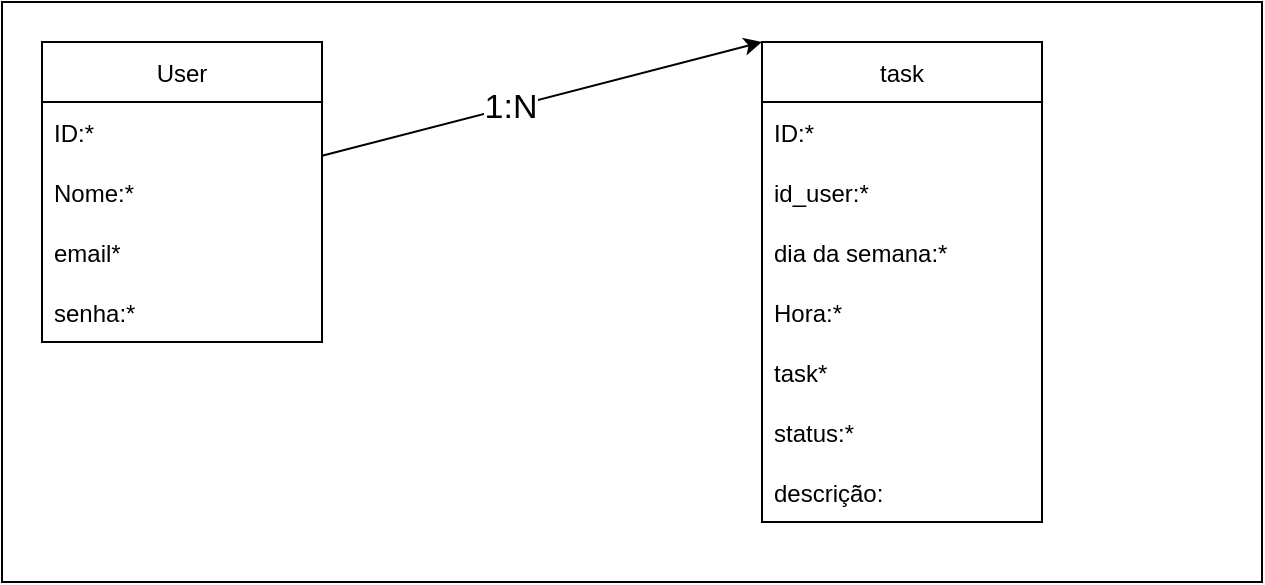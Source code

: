 <mxfile>
    <diagram id="Wl567JedKcMVY3Tsdymd" name="entitys">
        <mxGraphModel dx="270" dy="381" grid="1" gridSize="10" guides="1" tooltips="1" connect="1" arrows="1" fold="1" page="1" pageScale="1" pageWidth="827" pageHeight="1169" math="0" shadow="0">
            <root>
                <mxCell id="0"/>
                <mxCell id="1" parent="0"/>
                <mxCell id="2" value="" style="rounded=0;whiteSpace=wrap;html=1;" parent="1" vertex="1">
                    <mxGeometry x="110" width="630" height="290" as="geometry"/>
                </mxCell>
                <mxCell id="21" style="edgeStyle=none;html=1;entryX=0;entryY=0;entryDx=0;entryDy=0;" parent="1" source="4" target="10" edge="1">
                    <mxGeometry relative="1" as="geometry"/>
                </mxCell>
                <mxCell id="22" value="&lt;p style=&quot;line-height: 2&quot;&gt;&lt;font style=&quot;font-size: 17px&quot;&gt;1:N&lt;/font&gt;&lt;/p&gt;" style="edgeLabel;html=1;align=center;verticalAlign=middle;resizable=0;points=[];" parent="21" vertex="1" connectable="0">
                    <mxGeometry x="-0.143" y="1" relative="1" as="geometry">
                        <mxPoint as="offset"/>
                    </mxGeometry>
                </mxCell>
                <object label="User" id="4">
                    <mxCell style="swimlane;fontStyle=0;childLayout=stackLayout;horizontal=1;startSize=30;horizontalStack=0;resizeParent=1;resizeParentMax=0;resizeLast=0;collapsible=1;marginBottom=0;" parent="1" vertex="1">
                        <mxGeometry x="130" y="20" width="140" height="150" as="geometry">
                            <mxRectangle x="20" y="20" width="60" height="30" as="alternateBounds"/>
                        </mxGeometry>
                    </mxCell>
                </object>
                <mxCell id="15" value="ID:*" style="text;strokeColor=none;fillColor=none;align=left;verticalAlign=middle;spacingLeft=4;spacingRight=4;overflow=hidden;points=[[0,0.5],[1,0.5]];portConstraint=eastwest;rotatable=0;" parent="4" vertex="1">
                    <mxGeometry y="30" width="140" height="30" as="geometry"/>
                </mxCell>
                <mxCell id="5" value="Nome:*" style="text;strokeColor=none;fillColor=none;align=left;verticalAlign=middle;spacingLeft=4;spacingRight=4;overflow=hidden;points=[[0,0.5],[1,0.5]];portConstraint=eastwest;rotatable=0;" parent="4" vertex="1">
                    <mxGeometry y="60" width="140" height="30" as="geometry"/>
                </mxCell>
                <mxCell id="6" value="email*" style="text;strokeColor=none;fillColor=none;align=left;verticalAlign=middle;spacingLeft=4;spacingRight=4;overflow=hidden;points=[[0,0.5],[1,0.5]];portConstraint=eastwest;rotatable=0;" parent="4" vertex="1">
                    <mxGeometry y="90" width="140" height="30" as="geometry"/>
                </mxCell>
                <mxCell id="7" value="senha:*" style="text;strokeColor=none;fillColor=none;align=left;verticalAlign=middle;spacingLeft=4;spacingRight=4;overflow=hidden;points=[[0,0.5],[1,0.5]];portConstraint=eastwest;rotatable=0;" parent="4" vertex="1">
                    <mxGeometry y="120" width="140" height="30" as="geometry"/>
                </mxCell>
                <object label="task" id="10">
                    <mxCell style="swimlane;fontStyle=0;childLayout=stackLayout;horizontal=1;startSize=30;horizontalStack=0;resizeParent=1;resizeParentMax=0;resizeLast=0;collapsible=1;marginBottom=0;" parent="1" vertex="1">
                        <mxGeometry x="490" y="20" width="140" height="240" as="geometry">
                            <mxRectangle x="60" y="60" width="60" height="30" as="alternateBounds"/>
                        </mxGeometry>
                    </mxCell>
                </object>
                <mxCell id="16" value="ID:*" style="text;strokeColor=none;fillColor=none;align=left;verticalAlign=middle;spacingLeft=4;spacingRight=4;overflow=hidden;points=[[0,0.5],[1,0.5]];portConstraint=eastwest;rotatable=0;" parent="10" vertex="1">
                    <mxGeometry y="30" width="140" height="30" as="geometry"/>
                </mxCell>
                <mxCell id="17" value="id_user:*" style="text;strokeColor=none;fillColor=none;align=left;verticalAlign=middle;spacingLeft=4;spacingRight=4;overflow=hidden;points=[[0,0.5],[1,0.5]];portConstraint=eastwest;rotatable=0;" parent="10" vertex="1">
                    <mxGeometry y="60" width="140" height="30" as="geometry"/>
                </mxCell>
                <mxCell id="18" value="dia da semana:*" style="text;strokeColor=none;fillColor=none;align=left;verticalAlign=middle;spacingLeft=4;spacingRight=4;overflow=hidden;points=[[0,0.5],[1,0.5]];portConstraint=eastwest;rotatable=0;" parent="10" vertex="1">
                    <mxGeometry y="90" width="140" height="30" as="geometry"/>
                </mxCell>
                <mxCell id="11" value="Hora:*" style="text;strokeColor=none;fillColor=none;align=left;verticalAlign=middle;spacingLeft=4;spacingRight=4;overflow=hidden;points=[[0,0.5],[1,0.5]];portConstraint=eastwest;rotatable=0;" parent="10" vertex="1">
                    <mxGeometry y="120" width="140" height="30" as="geometry"/>
                </mxCell>
                <mxCell id="12" value="task*" style="text;strokeColor=none;fillColor=none;align=left;verticalAlign=middle;spacingLeft=4;spacingRight=4;overflow=hidden;points=[[0,0.5],[1,0.5]];portConstraint=eastwest;rotatable=0;" parent="10" vertex="1">
                    <mxGeometry y="150" width="140" height="30" as="geometry"/>
                </mxCell>
                <mxCell id="13" value="status:*" style="text;strokeColor=none;fillColor=none;align=left;verticalAlign=middle;spacingLeft=4;spacingRight=4;overflow=hidden;points=[[0,0.5],[1,0.5]];portConstraint=eastwest;rotatable=0;" parent="10" vertex="1">
                    <mxGeometry y="180" width="140" height="30" as="geometry"/>
                </mxCell>
                <mxCell id="14" value="descrição:" style="text;strokeColor=none;fillColor=none;align=left;verticalAlign=middle;spacingLeft=4;spacingRight=4;overflow=hidden;points=[[0,0.5],[1,0.5]];portConstraint=eastwest;rotatable=0;" parent="10" vertex="1">
                    <mxGeometry y="210" width="140" height="30" as="geometry"/>
                </mxCell>
            </root>
        </mxGraphModel>
    </diagram>
    <diagram id="oHDqwYb0Tum30mufE5s1" name="arquitetura">
        <mxGraphModel dx="1930" dy="2486" grid="1" gridSize="10" guides="1" tooltips="1" connect="1" arrows="1" fold="1" page="1" pageScale="1" pageWidth="827" pageHeight="1169" math="0" shadow="0">
            <root>
                <mxCell id="fX6uAsFmDHwDGf4h2YZ0-0"/>
                <mxCell id="fX6uAsFmDHwDGf4h2YZ0-1" parent="fX6uAsFmDHwDGf4h2YZ0-0"/>
                <mxCell id="fX6uAsFmDHwDGf4h2YZ0-35" value="" style="group" vertex="1" connectable="0" parent="fX6uAsFmDHwDGf4h2YZ0-1">
                    <mxGeometry x="190" width="880" height="680" as="geometry"/>
                </mxCell>
                <mxCell id="fX6uAsFmDHwDGf4h2YZ0-2" value="" style="rounded=0;whiteSpace=wrap;html=1;fontSize=17;strokeColor=#CCCC00;container=1;" vertex="1" parent="fX6uAsFmDHwDGf4h2YZ0-35">
                    <mxGeometry y="170" width="880" height="510" as="geometry"/>
                </mxCell>
                <mxCell id="fX6uAsFmDHwDGf4h2YZ0-14" value="" style="group" vertex="1" connectable="0" parent="fX6uAsFmDHwDGf4h2YZ0-2">
                    <mxGeometry x="10" width="880" height="510" as="geometry"/>
                </mxCell>
                <mxCell id="fX6uAsFmDHwDGf4h2YZ0-3" value="Database" style="text;html=1;strokeColor=#CCCC00;fillColor=none;align=center;verticalAlign=middle;whiteSpace=wrap;rounded=0;fontSize=17;" vertex="1" parent="fX6uAsFmDHwDGf4h2YZ0-14">
                    <mxGeometry x="-10" width="120" height="30" as="geometry"/>
                </mxCell>
                <mxCell id="fX6uAsFmDHwDGf4h2YZ0-4" value="" style="rounded=0;whiteSpace=wrap;html=1;fontSize=17;strokeColor=#CCCC00;fillColor=none;" vertex="1" parent="fX6uAsFmDHwDGf4h2YZ0-14">
                    <mxGeometry x="20" y="40" width="330" height="440" as="geometry"/>
                </mxCell>
                <mxCell id="fX6uAsFmDHwDGf4h2YZ0-5" value="" style="rounded=0;whiteSpace=wrap;html=1;fontSize=17;strokeColor=#CCCC00;fillColor=none;" vertex="1" parent="fX6uAsFmDHwDGf4h2YZ0-14">
                    <mxGeometry x="420" y="40" width="410" height="440" as="geometry"/>
                </mxCell>
                <mxCell id="fX6uAsFmDHwDGf4h2YZ0-6" value="mongo" style="text;html=1;strokeColor=#CCCC00;fillColor=none;align=center;verticalAlign=middle;whiteSpace=wrap;rounded=0;fontSize=17;" vertex="1" parent="fX6uAsFmDHwDGf4h2YZ0-14">
                    <mxGeometry x="20" y="40" width="120" height="30" as="geometry"/>
                </mxCell>
                <mxCell id="fX6uAsFmDHwDGf4h2YZ0-10" value="connection database" style="rounded=0;whiteSpace=wrap;html=1;fontSize=17;strokeColor=#CCCC00;fillColor=none;" vertex="1" parent="fX6uAsFmDHwDGf4h2YZ0-14">
                    <mxGeometry x="30" y="100" width="170" height="30" as="geometry"/>
                </mxCell>
                <mxCell id="fX6uAsFmDHwDGf4h2YZ0-11" value="" style="group" vertex="1" connectable="0" parent="fX6uAsFmDHwDGf4h2YZ0-14">
                    <mxGeometry x="30" y="170" width="300" height="300" as="geometry"/>
                </mxCell>
                <mxCell id="fX6uAsFmDHwDGf4h2YZ0-8" value="" style="rounded=0;whiteSpace=wrap;html=1;fontSize=17;strokeColor=#CCCC00;fillColor=none;" vertex="1" parent="fX6uAsFmDHwDGf4h2YZ0-11">
                    <mxGeometry width="300" height="300" as="geometry"/>
                </mxCell>
                <mxCell id="fX6uAsFmDHwDGf4h2YZ0-9" value="schemas" style="text;html=1;strokeColor=#CCCC00;fillColor=none;align=center;verticalAlign=middle;whiteSpace=wrap;rounded=0;fontSize=17;" vertex="1" parent="fX6uAsFmDHwDGf4h2YZ0-11">
                    <mxGeometry width="120" height="41.86" as="geometry"/>
                </mxCell>
                <mxCell id="fX6uAsFmDHwDGf4h2YZ0-12" value="user_schema" style="rounded=0;whiteSpace=wrap;html=1;fontSize=17;strokeColor=#CCCC00;fillColor=none;" vertex="1" parent="fX6uAsFmDHwDGf4h2YZ0-11">
                    <mxGeometry x="20" y="80" width="120" height="60" as="geometry"/>
                </mxCell>
                <mxCell id="fX6uAsFmDHwDGf4h2YZ0-13" value="taks_schema" style="rounded=0;whiteSpace=wrap;html=1;fontSize=17;strokeColor=#CCCC00;fillColor=none;" vertex="1" parent="fX6uAsFmDHwDGf4h2YZ0-11">
                    <mxGeometry x="20" y="180" width="120" height="60" as="geometry"/>
                </mxCell>
                <mxCell id="fX6uAsFmDHwDGf4h2YZ0-7" value="repositorys" style="text;html=1;strokeColor=#CCCC00;fillColor=none;align=center;verticalAlign=middle;whiteSpace=wrap;rounded=0;fontSize=17;container=1;" vertex="1" parent="fX6uAsFmDHwDGf4h2YZ0-14">
                    <mxGeometry x="420" y="40" width="120" height="30" as="geometry"/>
                </mxCell>
                <mxCell id="fX6uAsFmDHwDGf4h2YZ0-24" value="CRUD" style="rounded=0;whiteSpace=wrap;html=1;fontSize=17;strokeColor=#CCCC00;fillColor=none;" vertex="1" parent="fX6uAsFmDHwDGf4h2YZ0-14">
                    <mxGeometry x="440" y="120" width="370" height="140" as="geometry"/>
                </mxCell>
                <mxCell id="fX6uAsFmDHwDGf4h2YZ0-25" value="CRUD" style="rounded=0;whiteSpace=wrap;html=1;fontSize=17;strokeColor=#CCCC00;fillColor=none;" vertex="1" parent="fX6uAsFmDHwDGf4h2YZ0-14">
                    <mxGeometry x="440" y="310" width="370" height="140" as="geometry"/>
                </mxCell>
                <mxCell id="fX6uAsFmDHwDGf4h2YZ0-26" value="user" style="text;html=1;strokeColor=#CCCC00;fillColor=none;align=center;verticalAlign=middle;whiteSpace=wrap;rounded=0;fontSize=17;" vertex="1" parent="fX6uAsFmDHwDGf4h2YZ0-14">
                    <mxGeometry x="440" y="120" width="120" height="30" as="geometry"/>
                </mxCell>
                <mxCell id="fX6uAsFmDHwDGf4h2YZ0-27" value="taks" style="text;html=1;strokeColor=#CCCC00;fillColor=none;align=center;verticalAlign=middle;whiteSpace=wrap;rounded=0;fontSize=17;" vertex="1" parent="fX6uAsFmDHwDGf4h2YZ0-14">
                    <mxGeometry x="440" y="310" width="120" height="30" as="geometry"/>
                </mxCell>
                <mxCell id="fX6uAsFmDHwDGf4h2YZ0-29" style="edgeStyle=orthogonalEdgeStyle;html=1;entryX=0.003;entryY=0.7;entryDx=0;entryDy=0;entryPerimeter=0;fontSize=17;strokeWidth=4;fillColor=#e51400;strokeColor=#B20000;" edge="1" parent="fX6uAsFmDHwDGf4h2YZ0-14" source="fX6uAsFmDHwDGf4h2YZ0-12" target="fX6uAsFmDHwDGf4h2YZ0-24">
                    <mxGeometry relative="1" as="geometry">
                        <Array as="points">
                            <mxPoint x="305" y="280"/>
                            <mxPoint x="305" y="250"/>
                            <mxPoint x="420" y="250"/>
                            <mxPoint x="420" y="218"/>
                        </Array>
                    </mxGeometry>
                </mxCell>
                <mxCell id="fX6uAsFmDHwDGf4h2YZ0-30" style="edgeStyle=orthogonalEdgeStyle;html=1;entryX=0;entryY=0.75;entryDx=0;entryDy=0;fontSize=17;strokeWidth=4;fillColor=#e51400;strokeColor=#B20000;" edge="1" parent="fX6uAsFmDHwDGf4h2YZ0-14" source="fX6uAsFmDHwDGf4h2YZ0-13" target="fX6uAsFmDHwDGf4h2YZ0-27">
                    <mxGeometry relative="1" as="geometry">
                        <Array as="points">
                            <mxPoint x="440" y="380"/>
                        </Array>
                    </mxGeometry>
                </mxCell>
                <mxCell id="fX6uAsFmDHwDGf4h2YZ0-32" value="" style="shape=cylinder3;whiteSpace=wrap;html=1;boundedLbl=1;backgroundOutline=1;size=15;fontSize=17;strokeColor=#005700;fillColor=#008a00;fontColor=#ffffff;strokeWidth=2;" vertex="1" parent="fX6uAsFmDHwDGf4h2YZ0-35">
                    <mxGeometry x="310" width="190" height="100" as="geometry"/>
                </mxCell>
                <mxCell id="fX6uAsFmDHwDGf4h2YZ0-33" style="edgeStyle=orthogonalEdgeStyle;html=1;entryX=0;entryY=1;entryDx=0;entryDy=-15;entryPerimeter=0;fontSize=17;strokeWidth=4;fillColor=#60a917;strokeColor=#2D7600;" edge="1" parent="fX6uAsFmDHwDGf4h2YZ0-35" source="fX6uAsFmDHwDGf4h2YZ0-10" target="fX6uAsFmDHwDGf4h2YZ0-32">
                    <mxGeometry relative="1" as="geometry"/>
                </mxCell>
                <mxCell id="fX6uAsFmDHwDGf4h2YZ0-28" style="edgeStyle=orthogonalEdgeStyle;html=1;entryX=0.5;entryY=1;entryDx=0;entryDy=0;fontSize=17;fillColor=#e51400;strokeColor=#B20000;strokeWidth=4;exitX=1.013;exitY=0.057;exitDx=0;exitDy=0;exitPerimeter=0;entryPerimeter=0;" edge="1" parent="fX6uAsFmDHwDGf4h2YZ0-35" source="fX6uAsFmDHwDGf4h2YZ0-8" target="fX6uAsFmDHwDGf4h2YZ0-32">
                    <mxGeometry relative="1" as="geometry">
                        <Array as="points">
                            <mxPoint x="405" y="357"/>
                        </Array>
                    </mxGeometry>
                </mxCell>
            </root>
        </mxGraphModel>
    </diagram>
</mxfile>